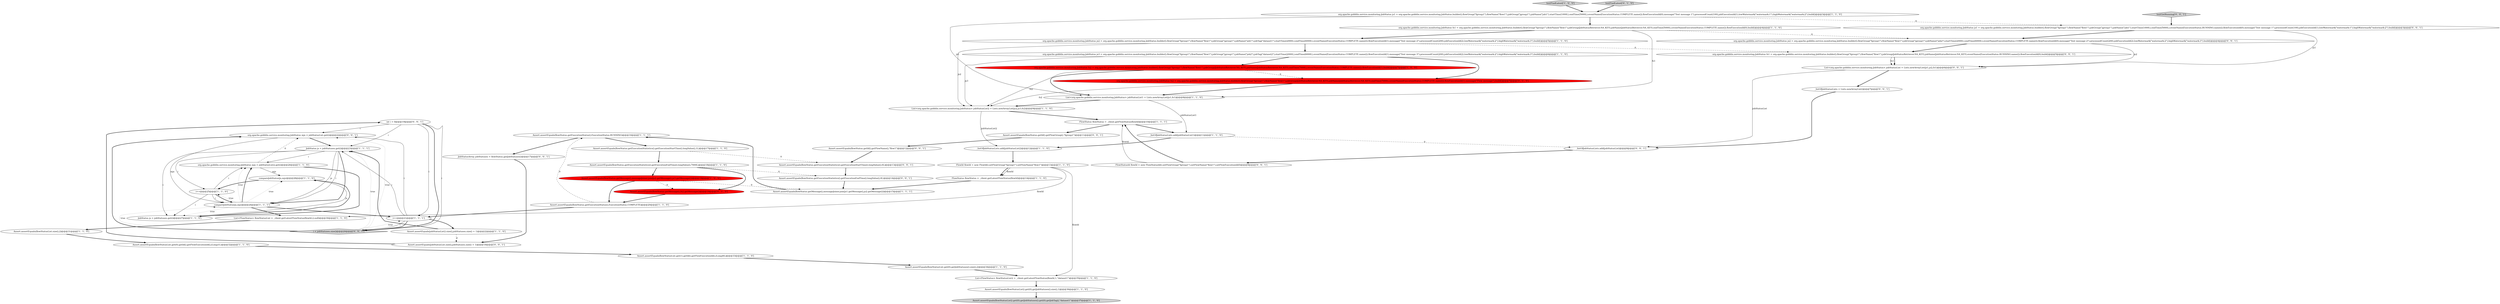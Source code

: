 digraph {
51 [style = filled, label = "int i = 0@@@19@@@['0', '0', '1']", fillcolor = white, shape = ellipse image = "AAA0AAABBB3BBB"];
15 [style = filled, label = "org.apache.gobblin.service.monitoring.JobStatus mjs = jobStatusList2.get(i)@@@26@@@['1', '1', '0']", fillcolor = white, shape = ellipse image = "AAA0AAABBB1BBB"];
48 [style = filled, label = "org.apache.gobblin.service.monitoring.JobStatus mjs = jobStatusList.get(i)@@@22@@@['0', '0', '1']", fillcolor = white, shape = ellipse image = "AAA0AAABBB3BBB"];
7 [style = filled, label = "List<org.apache.gobblin.service.monitoring.JobStatus> jobStatusList2 = Lists.newArrayList(js2,js3,fs2)@@@9@@@['1', '1', '0']", fillcolor = white, shape = ellipse image = "AAA0AAABBB1BBB"];
16 [style = filled, label = "Assert.assertEquals(flowStatusList2.get(0).getJobStatuses().get(0).getJobTag(),\"dataset1\")@@@37@@@['1', '1', '0']", fillcolor = lightgray, shape = ellipse image = "AAA0AAABBB1BBB"];
18 [style = filled, label = "org.apache.gobblin.service.monitoring.JobStatus js2 = org.apache.gobblin.service.monitoring.JobStatus.builder().flowGroup(\"fgroup1\").flowName(\"flow1\").jobGroup(\"jgroup1\").jobName(\"job1\").jobTag(\"dataset1\").startTime(2000L).endTime(6000L).eventName(ExecutionStatus.COMPLETE.name()).flowExecutionId(1).message(\"Test message 2\").processedCount(200).jobExecutionId(2).lowWatermark(\"watermark:2\").highWatermark(\"watermark:3\").build()@@@5@@@['1', '1', '0']", fillcolor = white, shape = ellipse image = "AAA0AAABBB1BBB"];
9 [style = filled, label = "testFindLatest['1', '0', '0']", fillcolor = lightgray, shape = diamond image = "AAA0AAABBB1BBB"];
25 [style = filled, label = "_listOfJobStatusLists.add(jobStatusList1)@@@11@@@['1', '1', '0']", fillcolor = white, shape = ellipse image = "AAA0AAABBB1BBB"];
47 [style = filled, label = "i < jobStatuses.size()@@@20@@@['0', '0', '1']", fillcolor = lightgray, shape = diamond image = "AAA0AAABBB3BBB"];
14 [style = filled, label = "org.apache.gobblin.service.monitoring.JobStatus fs1 = org.apache.gobblin.service.monitoring.JobStatus.builder().flowGroup(\"fgroup1\").flowName(\"flow1\").jobGroup(JobStatusRetriever.NA_KEY).jobName(JobStatusRetriever.NA_KEY).endTime(5000L).eventName(ExecutionStatus.COMPLETE.name()).flowExecutionId(0).build()@@@4@@@['1', '1', '0']", fillcolor = white, shape = ellipse image = "AAA0AAABBB1BBB"];
37 [style = filled, label = "org.apache.gobblin.service.monitoring.JobStatus fs2 = org.apache.gobblin.service.monitoring.JobStatus.builder().flowGroup(\"fgroup1\").flowName(\"flow1\").jobGroup(JobStatusRetriever.NA_KEY).jobName(JobStatusRetriever.NA_KEY).endTime(7000L).eventName(ExecutionStatus.COMPLETE.name()).flowExecutionId(1).message(\"Flow message\").build()@@@7@@@['0', '1', '0']", fillcolor = red, shape = ellipse image = "AAA1AAABBB2BBB"];
39 [style = filled, label = "_listOfJobStatusLists.add(jobStatusList)@@@8@@@['0', '0', '1']", fillcolor = white, shape = ellipse image = "AAA0AAABBB3BBB"];
40 [style = filled, label = "FlowStatusId flowId = new FlowStatusId().setFlowGroup(\"fgroup1\").setFlowName(\"flow1\").setFlowExecutionId(0)@@@9@@@['0', '0', '1']", fillcolor = white, shape = ellipse image = "AAA0AAABBB3BBB"];
38 [style = filled, label = "org.apache.gobblin.service.monitoring.JobStatus fs1 = org.apache.gobblin.service.monitoring.JobStatus.builder().flowGroup(\"fgroup1\").flowName(\"flow1\").jobGroup(JobStatusRetriever.NA_KEY).jobName(JobStatusRetriever.NA_KEY).eventName(ExecutionStatus.RUNNING.name()).flowExecutionId(0).build()@@@5@@@['0', '0', '1']", fillcolor = white, shape = ellipse image = "AAA0AAABBB3BBB"];
2 [style = filled, label = "org.apache.gobblin.service.monitoring.JobStatus js1 = org.apache.gobblin.service.monitoring.JobStatus.builder().flowGroup(\"fgroup1\").flowName(\"flow1\").jobGroup(\"jgroup1\").jobName(\"job1\").startTime(1000L).endTime(5000L).eventName(ExecutionStatus.COMPLETE.name()).flowExecutionId(0).message(\"Test message 1\").processedCount(100).jobExecutionId(1).lowWatermark(\"watermark:1\").highWatermark(\"watermark:2\").build()@@@3@@@['1', '1', '0']", fillcolor = white, shape = ellipse image = "AAA0AAABBB1BBB"];
54 [style = filled, label = "List<org.apache.gobblin.service.monitoring.JobStatus> jobStatusList = Lists.newArrayList(js1,js2,fs1)@@@6@@@['0', '0', '1']", fillcolor = white, shape = ellipse image = "AAA0AAABBB3BBB"];
44 [style = filled, label = "testGetRunning['0', '0', '1']", fillcolor = lightgray, shape = diamond image = "AAA0AAABBB3BBB"];
43 [style = filled, label = "Assert.assertEquals(jobStatusList.size(),jobStatuses.size() + 1)@@@18@@@['0', '0', '1']", fillcolor = white, shape = ellipse image = "AAA0AAABBB3BBB"];
30 [style = filled, label = "Assert.assertEquals(flowStatusList.size(),2)@@@31@@@['1', '1', '0']", fillcolor = white, shape = ellipse image = "AAA0AAABBB1BBB"];
50 [style = filled, label = "Assert.assertEquals(flowStatus.getId().getFlowGroup(),\"fgroup1\")@@@11@@@['0', '0', '1']", fillcolor = white, shape = ellipse image = "AAA0AAABBB3BBB"];
19 [style = filled, label = "org.apache.gobblin.service.monitoring.JobStatus fs2 = org.apache.gobblin.service.monitoring.JobStatus.builder().flowGroup(\"fgroup1\").flowName(\"flow1\").jobGroup(JobStatusRetriever.NA_KEY).jobName(JobStatusRetriever.NA_KEY).endTime(7000L).eventName(ExecutionStatus.COMPLETE.name()).flowExecutionId(1).build()@@@7@@@['1', '0', '0']", fillcolor = red, shape = ellipse image = "AAA1AAABBB1BBB"];
10 [style = filled, label = "FlowId flowId = new FlowId().setFlowGroup(\"fgroup1\").setFlowName(\"flow1\")@@@13@@@['1', '1', '0']", fillcolor = white, shape = ellipse image = "AAA0AAABBB1BBB"];
52 [style = filled, label = "Assert.assertEquals(flowStatus.getExecutionStatistics().getExecutionStartTime().longValue(),0L)@@@13@@@['0', '0', '1']", fillcolor = white, shape = ellipse image = "AAA0AAABBB3BBB"];
42 [style = filled, label = "JobStatusArray jobStatuses = flowStatus.getJobStatuses()@@@17@@@['0', '0', '1']", fillcolor = white, shape = ellipse image = "AAA0AAABBB3BBB"];
36 [style = filled, label = "testFindLatest['0', '1', '0']", fillcolor = lightgray, shape = diamond image = "AAA0AAABBB2BBB"];
21 [style = filled, label = "JobStatus js = jobStatuses.get(i)@@@23@@@['1', '1', '1']", fillcolor = white, shape = ellipse image = "AAA0AAABBB1BBB"];
23 [style = filled, label = "Assert.assertEquals(jobStatusList2.size(),jobStatuses.size() + 1)@@@22@@@['1', '1', '0']", fillcolor = white, shape = ellipse image = "AAA0AAABBB1BBB"];
12 [style = filled, label = "Assert.assertEquals(flowStatus.getExecutionStatus(),ExecutionStatus.COMPLETE)@@@20@@@['1', '1', '0']", fillcolor = white, shape = ellipse image = "AAA0AAABBB1BBB"];
5 [style = filled, label = "Assert.assertEquals(flowStatus.getExecutionStatistics().getExecutionEndTime().longValue(),7000L)@@@18@@@['1', '1', '0']", fillcolor = white, shape = ellipse image = "AAA0AAABBB1BBB"];
26 [style = filled, label = "i++@@@21@@@['1', '1', '1']", fillcolor = white, shape = ellipse image = "AAA0AAABBB1BBB"];
29 [style = filled, label = "Assert.assertEquals(flowStatus.getExecutionStatus(),ExecutionStatus.RUNNING)@@@16@@@['1', '1', '1']", fillcolor = white, shape = ellipse image = "AAA0AAABBB1BBB"];
3 [style = filled, label = "i++@@@25@@@['1', '1', '0']", fillcolor = white, shape = ellipse image = "AAA0AAABBB1BBB"];
28 [style = filled, label = "FlowStatus flowStatus = _client.getLatestFlowStatus(flowId)@@@14@@@['1', '1', '0']", fillcolor = white, shape = ellipse image = "AAA0AAABBB1BBB"];
20 [style = filled, label = "Assert.assertEquals(flowStatus.getExecutionStatistics().getExecutionStartTime().longValue(),1L)@@@17@@@['1', '1', '0']", fillcolor = white, shape = ellipse image = "AAA0AAABBB1BBB"];
22 [style = filled, label = "Assert.assertEquals(flowStatusList2.get(0).getJobStatuses().size(),1)@@@36@@@['1', '1', '0']", fillcolor = white, shape = ellipse image = "AAA0AAABBB1BBB"];
24 [style = filled, label = "JobStatus js = jobStatuses.get(i)@@@27@@@['1', '1', '0']", fillcolor = white, shape = ellipse image = "AAA0AAABBB1BBB"];
17 [style = filled, label = "List<org.apache.gobblin.service.monitoring.JobStatus> jobStatusList1 = Lists.newArrayList(js1,fs1)@@@8@@@['1', '1', '0']", fillcolor = white, shape = ellipse image = "AAA0AAABBB1BBB"];
41 [style = filled, label = "org.apache.gobblin.service.monitoring.JobStatus js1 = org.apache.gobblin.service.monitoring.JobStatus.builder().flowGroup(\"fgroup1\").flowName(\"flow1\").jobGroup(\"jgroup1\").jobName(\"job1\").startTime(1000L).endTime(5000L).eventName(ExecutionStatus.RUNNING.name()).flowExecutionId(0).message(\"Test message 1\").processedCount(100).jobExecutionId(1).lowWatermark(\"watermark:1\").highWatermark(\"watermark:2\").build()@@@3@@@['0', '0', '1']", fillcolor = white, shape = ellipse image = "AAA0AAABBB3BBB"];
46 [style = filled, label = "Assert.assertEquals(flowStatus.getExecutionStatistics().getExecutionEndTime().longValue(),0L)@@@14@@@['0', '0', '1']", fillcolor = white, shape = ellipse image = "AAA0AAABBB3BBB"];
33 [style = filled, label = "Assert.assertEquals(flowStatus.getMessage(),messageJoiner.join(js1.getMessage(),js2.getMessage()))@@@15@@@['1', '1', '1']", fillcolor = white, shape = ellipse image = "AAA0AAABBB1BBB"];
1 [style = filled, label = "List<FlowStatus> flowStatusList2 = _client.getLatestFlowStatus(flowId,1,\"dataset1\")@@@35@@@['1', '1', '0']", fillcolor = white, shape = ellipse image = "AAA0AAABBB1BBB"];
13 [style = filled, label = "compareJobStatus(js,mjs)@@@24@@@['1', '1', '1']", fillcolor = white, shape = ellipse image = "AAA0AAABBB1BBB"];
45 [style = filled, label = "_listOfJobStatusLists = Lists.newArrayList()@@@7@@@['0', '0', '1']", fillcolor = white, shape = ellipse image = "AAA0AAABBB3BBB"];
4 [style = filled, label = "Assert.assertEquals(flowStatusList.get(0).getJobStatuses().size(),2)@@@34@@@['1', '1', '0']", fillcolor = white, shape = ellipse image = "AAA0AAABBB1BBB"];
34 [style = filled, label = "compareJobStatus(js,mjs)@@@28@@@['1', '1', '0']", fillcolor = white, shape = ellipse image = "AAA0AAABBB1BBB"];
32 [style = filled, label = "_listOfJobStatusLists.add(jobStatusList2)@@@12@@@['1', '1', '0']", fillcolor = white, shape = ellipse image = "AAA0AAABBB1BBB"];
31 [style = filled, label = "Assert.assertEquals(flowStatus.getMessage(),messageJoiner.join(js2.getMessage(),js3.getMessage()))@@@19@@@['1', '0', '0']", fillcolor = red, shape = ellipse image = "AAA1AAABBB1BBB"];
53 [style = filled, label = "Assert.assertEquals(flowStatus.getId().getFlowName(),\"flow1\")@@@12@@@['0', '0', '1']", fillcolor = white, shape = ellipse image = "AAA0AAABBB3BBB"];
8 [style = filled, label = "org.apache.gobblin.service.monitoring.JobStatus js3 = org.apache.gobblin.service.monitoring.JobStatus.builder().flowGroup(\"fgroup1\").flowName(\"flow1\").jobGroup(\"jgroup1\").jobName(\"job2\").jobTag(\"dataset2\").startTime(2000L).endTime(6000L).eventName(ExecutionStatus.COMPLETE.name()).flowExecutionId(1).message(\"Test message 3\").processedCount(200).jobExecutionId(2).lowWatermark(\"watermark:2\").highWatermark(\"watermark:3\").build()@@@6@@@['1', '1', '0']", fillcolor = white, shape = ellipse image = "AAA0AAABBB1BBB"];
27 [style = filled, label = "FlowStatus flowStatus = _client.getFlowStatus(flowId)@@@10@@@['1', '1', '1']", fillcolor = white, shape = ellipse image = "AAA0AAABBB1BBB"];
6 [style = filled, label = "List<FlowStatus> flowStatusList = _client.getLatestFlowStatus(flowId,2,null)@@@30@@@['1', '1', '0']", fillcolor = white, shape = ellipse image = "AAA0AAABBB1BBB"];
35 [style = filled, label = "Assert.assertEquals(flowStatus.getMessage(),fs2.getMessage())@@@19@@@['0', '1', '0']", fillcolor = red, shape = ellipse image = "AAA1AAABBB2BBB"];
11 [style = filled, label = "Assert.assertEquals(flowStatusList.get(1).getId().getFlowExecutionId(),(Long)0L)@@@33@@@['1', '1', '0']", fillcolor = white, shape = ellipse image = "AAA0AAABBB1BBB"];
49 [style = filled, label = "org.apache.gobblin.service.monitoring.JobStatus js2 = org.apache.gobblin.service.monitoring.JobStatus.builder().flowGroup(\"fgroup1\").flowName(\"flow1\").jobGroup(\"jgroup1\").jobName(\"job2\").startTime(2000L).endTime(6000L).eventName(ExecutionStatus.COMPLETE.name()).flowExecutionId(0).message(\"Test message 2\").processedCount(200).jobExecutionId(2).lowWatermark(\"watermark:2\").highWatermark(\"watermark:3\").build()@@@4@@@['0', '0', '1']", fillcolor = white, shape = ellipse image = "AAA0AAABBB3BBB"];
0 [style = filled, label = "Assert.assertEquals(flowStatusList.get(0).getId().getFlowExecutionId(),(Long)1L)@@@32@@@['1', '1', '0']", fillcolor = white, shape = ellipse image = "AAA0AAABBB1BBB"];
13->24 [style = dotted, label="true"];
24->34 [style = solid, label="js"];
20->52 [style = dashed, label="0"];
51->48 [style = solid, label="i"];
24->34 [style = bold, label=""];
3->15 [style = solid, label="i"];
15->34 [style = solid, label="mjs"];
23->43 [style = dashed, label="0"];
51->21 [style = solid, label="i"];
40->27 [style = solid, label="flowId"];
5->46 [style = dashed, label="0"];
36->2 [style = bold, label=""];
51->47 [style = bold, label=""];
2->14 [style = bold, label=""];
48->21 [style = bold, label=""];
13->15 [style = dotted, label="true"];
2->41 [style = dashed, label="0"];
21->15 [style = solid, label="i"];
54->39 [style = solid, label="jobStatusList"];
27->25 [style = bold, label=""];
48->13 [style = solid, label="mjs"];
35->12 [style = bold, label=""];
21->13 [style = bold, label=""];
49->54 [style = solid, label="js2"];
2->17 [style = solid, label="js1"];
26->48 [style = solid, label="i"];
10->1 [style = solid, label="flowId"];
13->3 [style = dotted, label="true"];
47->48 [style = bold, label=""];
9->2 [style = bold, label=""];
21->13 [style = solid, label="js"];
51->47 [style = solid, label="i"];
53->52 [style = bold, label=""];
43->51 [style = bold, label=""];
26->47 [style = bold, label=""];
49->38 [style = bold, label=""];
41->49 [style = bold, label=""];
21->13 [style = solid, label="i"];
8->7 [style = solid, label="js3"];
3->13 [style = solid, label="i"];
32->10 [style = bold, label=""];
26->21 [style = solid, label="i"];
33->29 [style = bold, label=""];
29->20 [style = bold, label=""];
31->35 [style = dashed, label="0"];
46->33 [style = bold, label=""];
44->41 [style = bold, label=""];
14->18 [style = bold, label=""];
26->47 [style = solid, label="i"];
13->15 [style = bold, label=""];
37->7 [style = solid, label="fs2"];
10->28 [style = solid, label="flowId"];
13->34 [style = dotted, label="true"];
31->33 [style = dashed, label="0"];
3->24 [style = solid, label="i"];
10->6 [style = solid, label="flowId"];
47->48 [style = dotted, label="true"];
52->46 [style = bold, label=""];
22->16 [style = bold, label=""];
38->54 [style = bold, label=""];
11->4 [style = bold, label=""];
0->11 [style = bold, label=""];
15->48 [style = dashed, label="0"];
19->17 [style = bold, label=""];
31->12 [style = bold, label=""];
14->17 [style = solid, label="fs1"];
13->26 [style = bold, label=""];
40->27 [style = bold, label=""];
39->40 [style = bold, label=""];
29->42 [style = bold, label=""];
4->1 [style = bold, label=""];
18->8 [style = bold, label=""];
30->0 [style = bold, label=""];
8->37 [style = bold, label=""];
41->54 [style = solid, label="js1"];
13->6 [style = bold, label=""];
47->21 [style = dotted, label="true"];
51->26 [style = solid, label="i"];
5->35 [style = bold, label=""];
25->39 [style = dashed, label="0"];
45->39 [style = bold, label=""];
18->7 [style = solid, label="js2"];
7->32 [style = solid, label="jobStatusList2"];
54->45 [style = bold, label=""];
10->28 [style = bold, label=""];
42->43 [style = bold, label=""];
38->54 [style = solid, label="fs1"];
8->19 [style = bold, label=""];
37->17 [style = bold, label=""];
25->32 [style = bold, label=""];
21->24 [style = solid, label="i"];
47->26 [style = dotted, label="true"];
12->26 [style = bold, label=""];
18->38 [style = dashed, label="0"];
20->5 [style = bold, label=""];
1->22 [style = bold, label=""];
19->7 [style = solid, label="fs2"];
17->7 [style = bold, label=""];
17->25 [style = solid, label="jobStatusList1"];
28->33 [style = bold, label=""];
5->31 [style = bold, label=""];
23->21 [style = bold, label=""];
34->3 [style = bold, label=""];
15->24 [style = bold, label=""];
26->23 [style = bold, label=""];
27->50 [style = bold, label=""];
12->29 [style = dashed, label="0"];
7->27 [style = bold, label=""];
3->13 [style = bold, label=""];
14->49 [style = dashed, label="0"];
47->13 [style = dotted, label="true"];
21->3 [style = solid, label="i"];
19->37 [style = dashed, label="0"];
50->53 [style = bold, label=""];
6->30 [style = bold, label=""];
}
